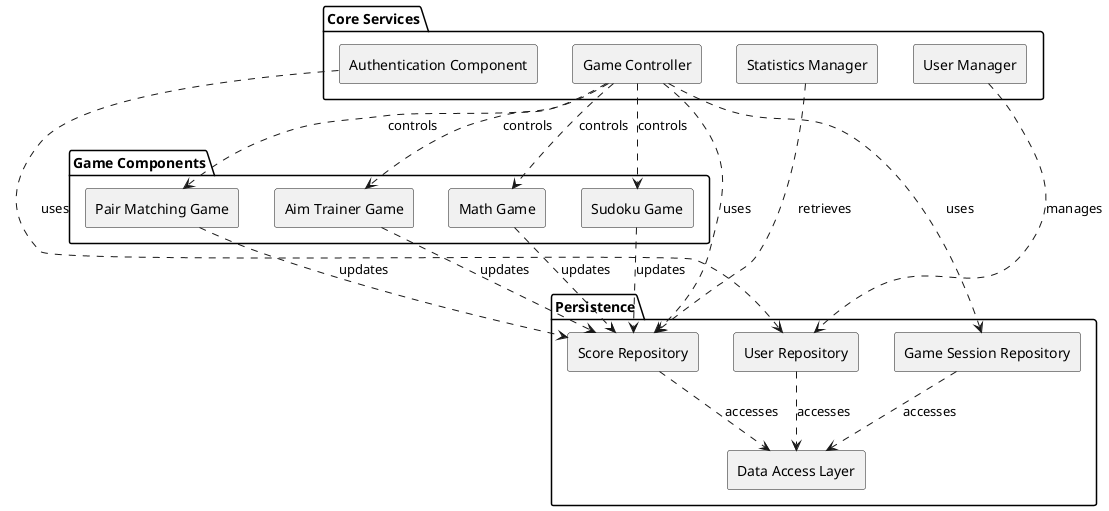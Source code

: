 @startuml Services, Games and DB Component Diagram

skinparam componentStyle rectangle

' Main components


package "Core Services" {
  [Authentication Component] as Auth
  [Game Controller] as GameCtrl
  [Statistics Manager] as StatsMgr
  [User Manager] as UserMgr
}

package "Game Components" {
  [Math Game] as MathGame
  [Sudoku Game] as Sudoku
  [Pair Matching Game] as PairMatch
  [Aim Trainer Game] as AimTrainer
}

package "Persistence" {
  [Data Access Layer] as DAL
  [Score Repository] as ScoreRepo
  [User Repository] as UserRepo
  [Game Session Repository] as SessionRepo
}

' External interfaces


' Relationships


Auth ..> UserRepo : uses

GameCtrl ..> MathGame : controls
GameCtrl ..> Sudoku : controls
GameCtrl ..> PairMatch : controls
GameCtrl ..> AimTrainer : controls
GameCtrl ..> ScoreRepo : uses
GameCtrl ..> SessionRepo : uses

StatsMgr ..> ScoreRepo : retrieves

UserMgr ..> UserRepo : manages


ScoreRepo ..> DAL : accesses
UserRepo ..> DAL : accesses
SessionRepo ..> DAL : accesses

' Additional relationships
MathGame ..> ScoreRepo : updates
Sudoku ..> ScoreRepo : updates
PairMatch ..> ScoreRepo : updates
AimTrainer ..> ScoreRepo : updates

@enduml